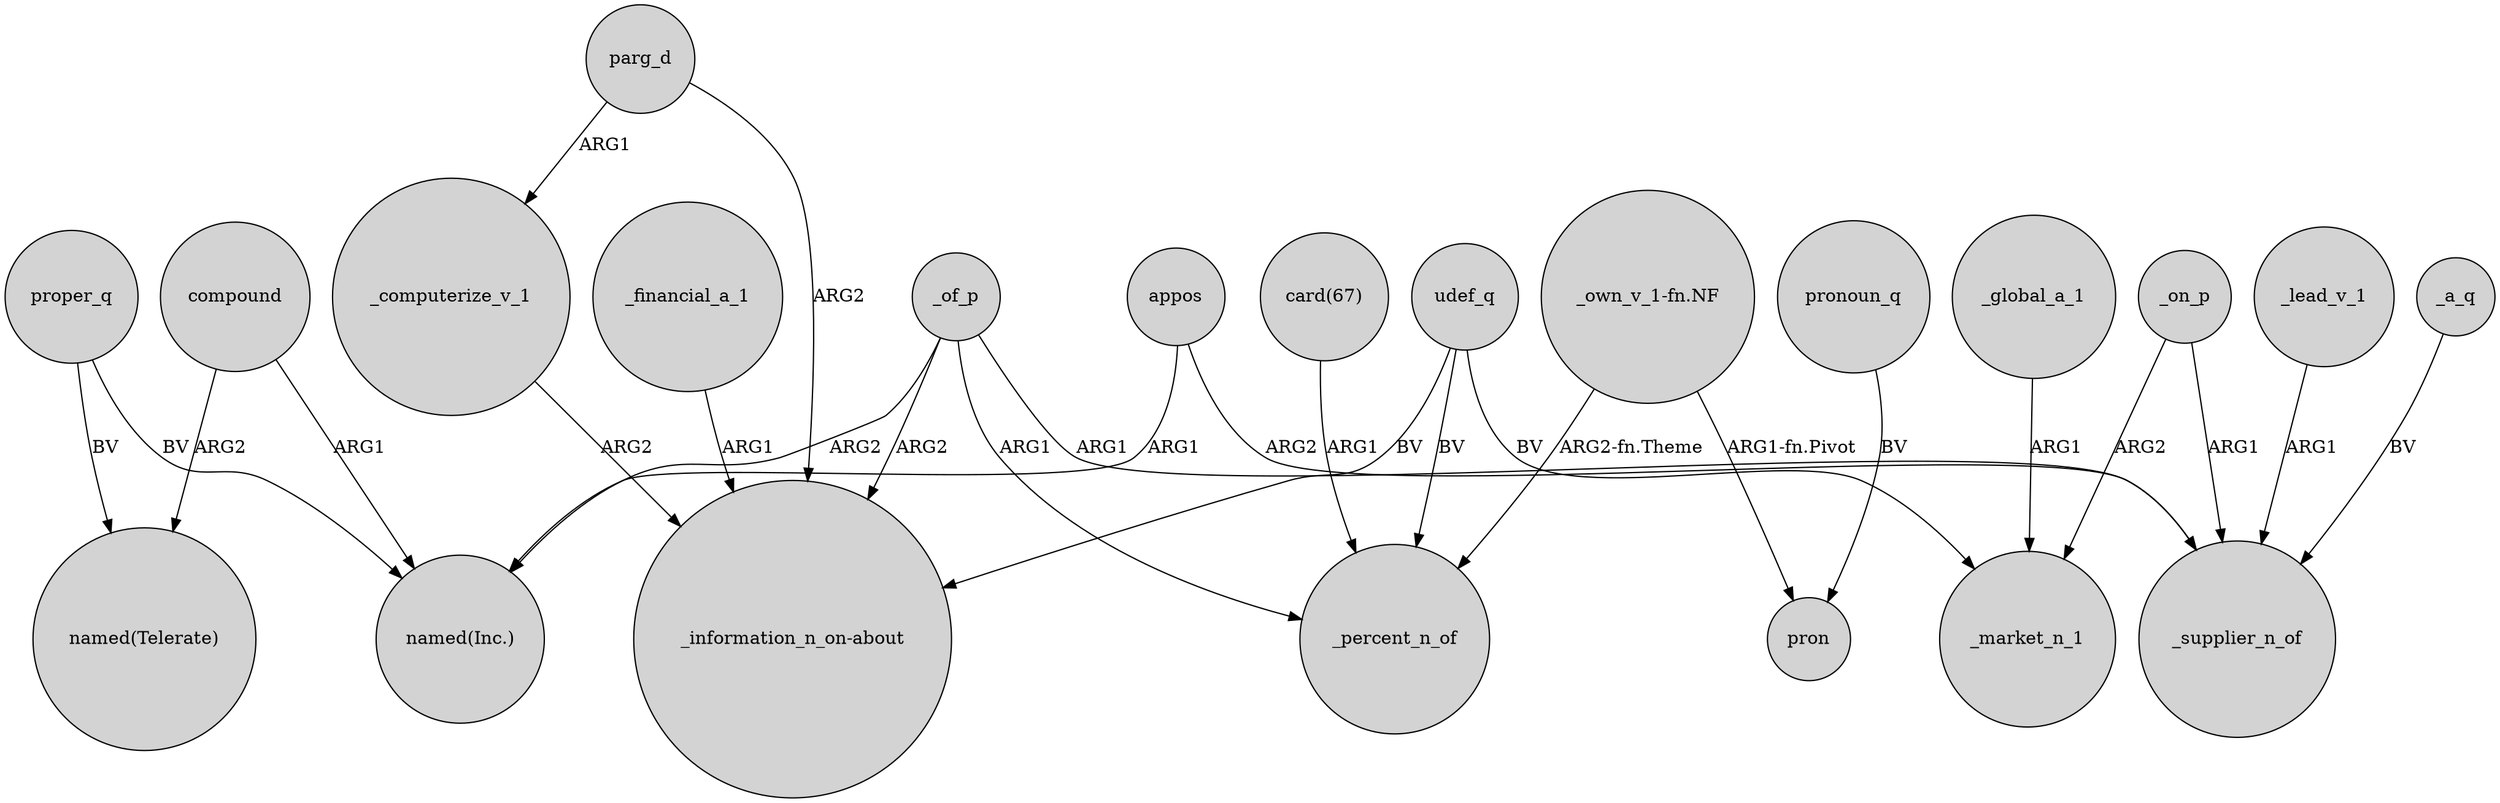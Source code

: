 digraph {
	node [shape=circle style=filled]
	proper_q -> "named(Inc.)" [label=BV]
	_computerize_v_1 -> "_information_n_on-about" [label=ARG2]
	"card(67)" -> _percent_n_of [label=ARG1]
	_of_p -> _supplier_n_of [label=ARG1]
	appos -> _supplier_n_of [label=ARG2]
	_financial_a_1 -> "_information_n_on-about" [label=ARG1]
	_on_p -> _market_n_1 [label=ARG2]
	udef_q -> _market_n_1 [label=BV]
	compound -> "named(Telerate)" [label=ARG2]
	"_own_v_1-fn.NF" -> _percent_n_of [label="ARG2-fn.Theme"]
	udef_q -> "_information_n_on-about" [label=BV]
	_of_p -> _percent_n_of [label=ARG1]
	pronoun_q -> pron [label=BV]
	_lead_v_1 -> _supplier_n_of [label=ARG1]
	"_own_v_1-fn.NF" -> pron [label="ARG1-fn.Pivot"]
	_of_p -> "_information_n_on-about" [label=ARG2]
	_global_a_1 -> _market_n_1 [label=ARG1]
	_a_q -> _supplier_n_of [label=BV]
	_on_p -> _supplier_n_of [label=ARG1]
	udef_q -> _percent_n_of [label=BV]
	proper_q -> "named(Telerate)" [label=BV]
	_of_p -> "named(Inc.)" [label=ARG2]
	appos -> "named(Inc.)" [label=ARG1]
	parg_d -> _computerize_v_1 [label=ARG1]
	parg_d -> "_information_n_on-about" [label=ARG2]
	compound -> "named(Inc.)" [label=ARG1]
}
